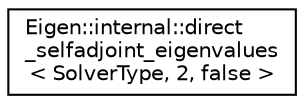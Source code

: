 digraph "Graphical Class Hierarchy"
{
  edge [fontname="Helvetica",fontsize="10",labelfontname="Helvetica",labelfontsize="10"];
  node [fontname="Helvetica",fontsize="10",shape=record];
  rankdir="LR";
  Node1 [label="Eigen::internal::direct\l_selfadjoint_eigenvalues\l\< SolverType, 2, false \>",height=0.2,width=0.4,color="black", fillcolor="white", style="filled",URL="$struct_eigen_1_1internal_1_1direct__selfadjoint__eigenvalues_3_01_solver_type_00_012_00_01false_01_4.html"];
}
